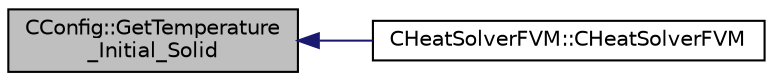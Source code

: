 digraph "CConfig::GetTemperature_Initial_Solid"
{
  edge [fontname="Helvetica",fontsize="10",labelfontname="Helvetica",labelfontsize="10"];
  node [fontname="Helvetica",fontsize="10",shape=record];
  rankdir="LR";
  Node12289 [label="CConfig::GetTemperature\l_Initial_Solid",height=0.2,width=0.4,color="black", fillcolor="grey75", style="filled", fontcolor="black"];
  Node12289 -> Node12290 [dir="back",color="midnightblue",fontsize="10",style="solid",fontname="Helvetica"];
  Node12290 [label="CHeatSolverFVM::CHeatSolverFVM",height=0.2,width=0.4,color="black", fillcolor="white", style="filled",URL="$class_c_heat_solver_f_v_m.html#a42af03c3f465c905fbc3ecbee398f5be",tooltip="Constructor of the class. "];
}
